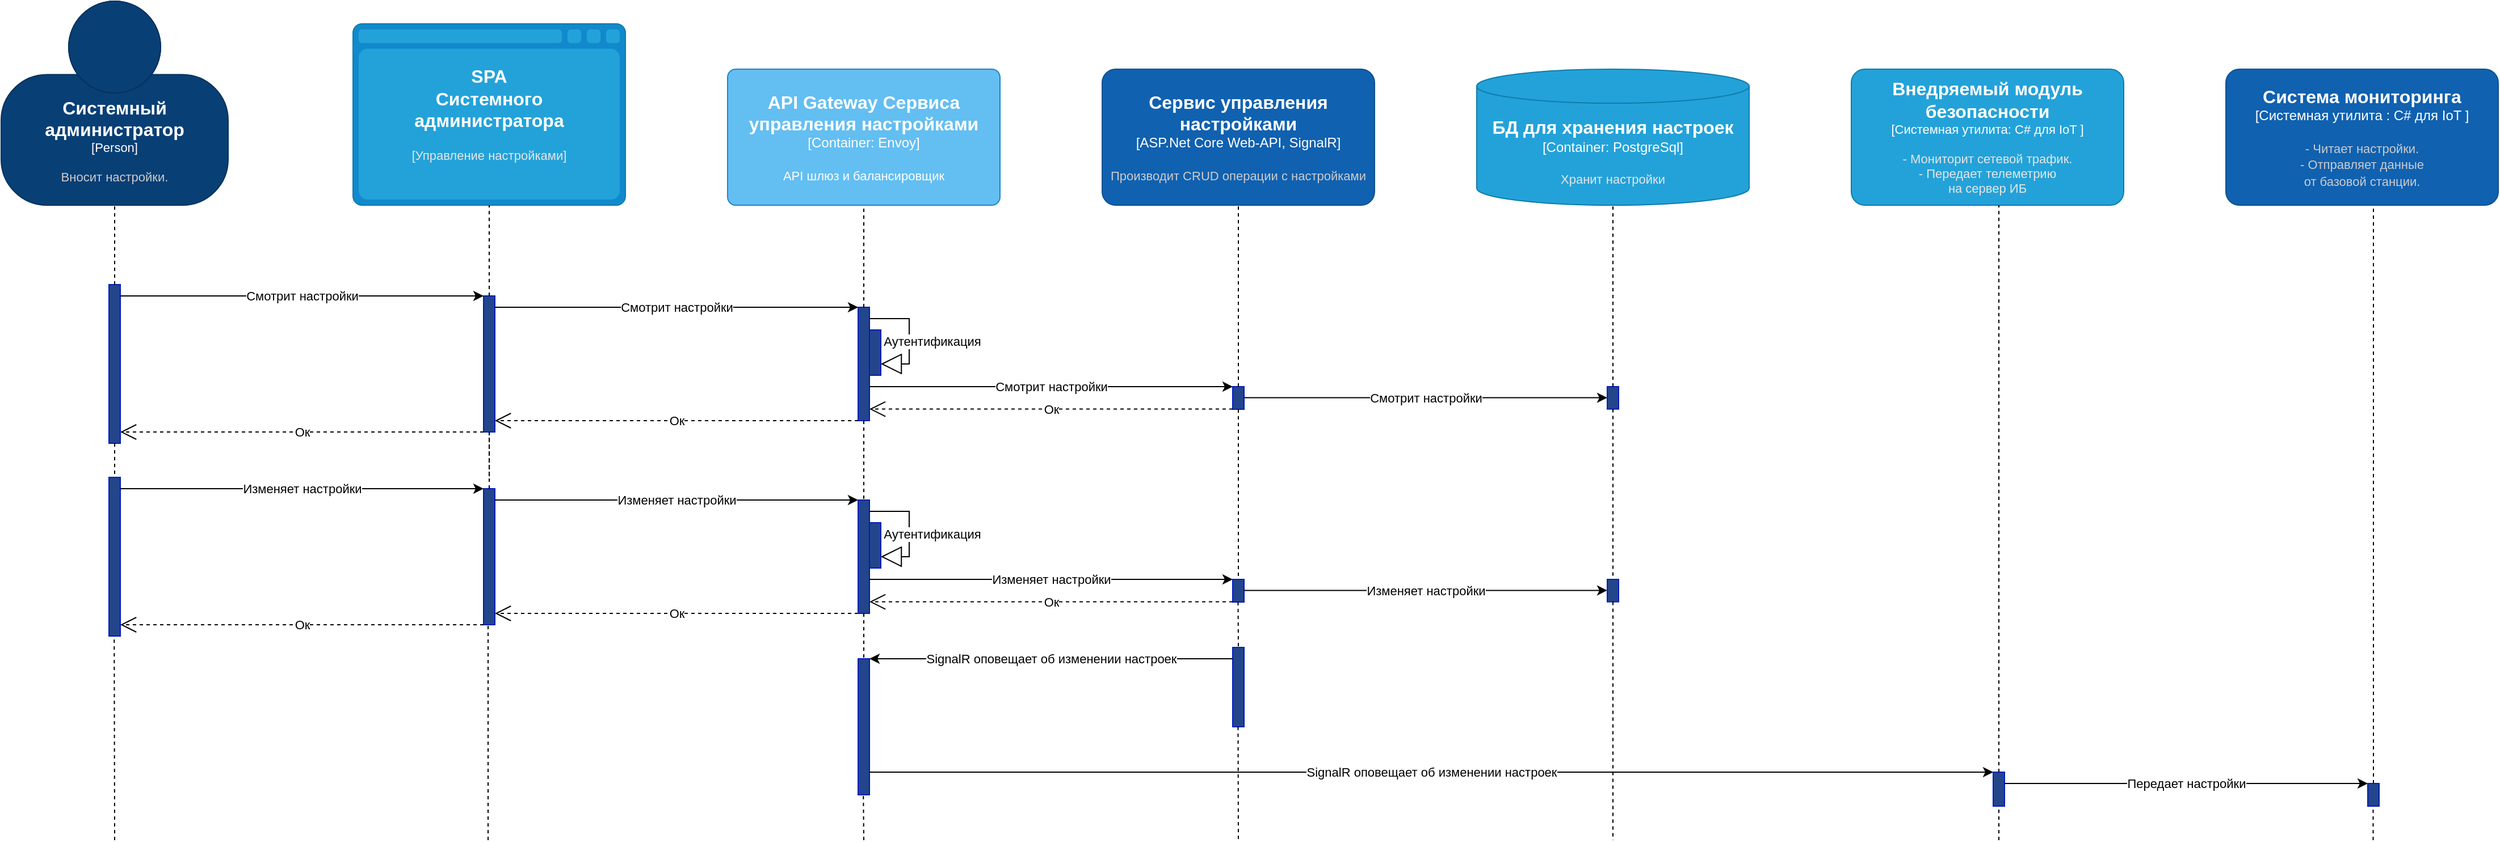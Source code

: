 <mxfile version="26.0.4">
  <diagram name="Страница — 1" id="pY1bWnm50XeqE6j7AwqM">
    <mxGraphModel dx="1593" dy="829" grid="1" gridSize="10" guides="1" tooltips="1" connect="1" arrows="1" fold="1" page="1" pageScale="1" pageWidth="827" pageHeight="1169" math="0" shadow="0">
      <root>
        <mxCell id="0" />
        <mxCell id="1" parent="0" />
        <object placeholders="1" c4Name="Cистемный администратор" c4Type="Person" c4Description="Вносит настройки." label="&lt;font style=&quot;font-size: 16px&quot;&gt;&lt;b&gt;%c4Name%&lt;/b&gt;&lt;/font&gt;&lt;div&gt;[%c4Type%]&lt;/div&gt;&lt;br&gt;&lt;div&gt;&lt;font style=&quot;font-size: 11px&quot;&gt;&lt;font color=&quot;#cccccc&quot;&gt;%c4Description%&lt;/font&gt;&lt;/div&gt;" id="sh2D33XTM4yPddAIKR61-2">
          <mxCell style="html=1;fontSize=11;dashed=0;whiteSpace=wrap;fillColor=#083F75;strokeColor=#06315C;fontColor=#ffffff;shape=mxgraph.c4.person2;align=center;metaEdit=1;points=[[0.5,0,0],[1,0.5,0],[1,0.75,0],[0.75,1,0],[0.5,1,0],[0.25,1,0],[0,0.75,0],[0,0.5,0]];resizable=0;" vertex="1" parent="1">
            <mxGeometry x="20" y="20" width="200" height="180" as="geometry" />
          </mxCell>
        </object>
        <object placeholders="1" c4Name="SPA&#xa;Системного&#xa;администратора" c4Type="" c4Technology="" c4Description="Управлениe настройками" label="&lt;font style=&quot;font-size: 16px&quot;&gt;&lt;b&gt;%c4Name%&lt;/b&gt;&lt;/font&gt;&#xa;&lt;br&gt;&lt;div&gt;&lt;font style=&quot;font-size: 11px&quot;&gt;&lt;font color=&quot;#E6E6E6&quot;&gt;[%c4Description%]&lt;/font&gt;&lt;/div&gt;" id="sh2D33XTM4yPddAIKR61-3">
          <mxCell style="shape=mxgraph.c4.webBrowserContainer2;whiteSpace=wrap;html=1;boundedLbl=1;rounded=0;labelBackgroundColor=none;strokeColor=#118ACD;fillColor=#23A2D9;strokeColor=#118ACD;strokeColor2=#0E7DAD;fontSize=12;fontColor=#ffffff;align=center;metaEdit=1;points=[[0.5,0,0],[1,0.25,0],[1,0.5,0],[1,0.75,0],[0.5,1,0],[0,0.75,0],[0,0.5,0],[0,0.25,0]];resizable=0;" vertex="1" parent="1">
            <mxGeometry x="330" y="40" width="240" height="160" as="geometry" />
          </mxCell>
        </object>
        <object placeholders="1" c4Name="API Gateway Сервиса&#xa;управления настройками " c4Type="Container" c4Technology="Envoy" c4Description="API шлюз и балансировщик" label="&lt;font style=&quot;font-size: 16px&quot;&gt;&lt;b&gt;%c4Name%&lt;/b&gt;&lt;/font&gt;&lt;div&gt;[%c4Type%: %c4Technology%]&lt;/div&gt;&lt;br&gt;&lt;div&gt;&lt;font style=&quot;font-size: 11px&quot;&gt;%c4Description%&lt;/font&gt;&lt;/div&gt;" id="sh2D33XTM4yPddAIKR61-4">
          <mxCell style="rounded=1;whiteSpace=wrap;html=1;labelBackgroundColor=none;fillColor=#63BEF2;fontColor=#ffffff;align=center;arcSize=6;strokeColor=#2086C9;metaEdit=1;resizable=0;points=[[0.25,0,0],[0.5,0,0],[0.75,0,0],[1,0.25,0],[1,0.5,0],[1,0.75,0],[0.75,1,0],[0.5,1,0],[0.25,1,0],[0,0.75,0],[0,0.5,0],[0,0.25,0]];" vertex="1" parent="1">
            <mxGeometry x="660" y="80" width="240" height="120" as="geometry" />
          </mxCell>
        </object>
        <object placeholders="1" c4Name="Сервис управления настройками" c4Type="ASP.Net Core Web-API, SignalR" c4Description="Производит CRUD операции с настройками" label="&lt;font style=&quot;font-size: 16px&quot;&gt;&lt;b&gt;%c4Name%&lt;/b&gt;&lt;/font&gt;&lt;div&gt;[%c4Type%]&lt;/div&gt;&lt;br&gt;&lt;div&gt;&lt;font style=&quot;font-size: 11px&quot;&gt;&lt;font color=&quot;#cccccc&quot;&gt;%c4Description%&lt;/font&gt;&lt;/div&gt;" id="sh2D33XTM4yPddAIKR61-5">
          <mxCell style="rounded=1;whiteSpace=wrap;html=1;labelBackgroundColor=none;fillColor=#1061B0;fontColor=#ffffff;align=center;arcSize=10;strokeColor=#0D5091;metaEdit=1;resizable=0;points=[[0.25,0,0],[0.5,0,0],[0.75,0,0],[1,0.25,0],[1,0.5,0],[1,0.75,0],[0.75,1,0],[0.5,1,0],[0.25,1,0],[0,0.75,0],[0,0.5,0],[0,0.25,0]];" vertex="1" parent="1">
            <mxGeometry x="990" y="80" width="240" height="120" as="geometry" />
          </mxCell>
        </object>
        <object placeholders="1" c4Name="БД для хранения настроек" c4Type="Container" c4Technology="PostgreSql" c4Description="Хранит настройки" label="&lt;font style=&quot;font-size: 16px&quot;&gt;&lt;b&gt;%c4Name%&lt;/b&gt;&lt;/font&gt;&lt;div&gt;[%c4Type%:&amp;nbsp;%c4Technology%]&lt;/div&gt;&lt;br&gt;&lt;div&gt;&lt;font style=&quot;font-size: 11px&quot;&gt;&lt;font color=&quot;#E6E6E6&quot;&gt;%c4Description%&lt;/font&gt;&lt;/div&gt;" id="sh2D33XTM4yPddAIKR61-6">
          <mxCell style="shape=cylinder3;size=15;whiteSpace=wrap;html=1;boundedLbl=1;rounded=0;labelBackgroundColor=none;fillColor=#23A2D9;fontSize=12;fontColor=#ffffff;align=center;strokeColor=#0E7DAD;metaEdit=1;points=[[0.5,0,0],[1,0.25,0],[1,0.5,0],[1,0.75,0],[0.5,1,0],[0,0.75,0],[0,0.5,0],[0,0.25,0]];resizable=0;" vertex="1" parent="1">
            <mxGeometry x="1320" y="80" width="240" height="120" as="geometry" />
          </mxCell>
        </object>
        <object placeholders="1" c4Name="Внедряемый модуль безопасности" c4Type="Системная утилита" c4Technology="C# для IoT " c4Description="- Мониторит сетевой трафик.&#xa;- Передает телеметрию&#xa;на сервер ИБ" label="&lt;font style=&quot;font-size: 16px&quot;&gt;&lt;b&gt;%c4Name%&lt;/b&gt;&lt;/font&gt;&lt;div&gt;[%c4Type%: %c4Technology%]&lt;/div&gt;&lt;br&gt;&lt;div&gt;&lt;font style=&quot;font-size: 11px&quot;&gt;&lt;font color=&quot;#E6E6E6&quot;&gt;%c4Description%&lt;/font&gt;&lt;/div&gt;" id="sh2D33XTM4yPddAIKR61-7">
          <mxCell style="rounded=1;whiteSpace=wrap;html=1;fontSize=11;labelBackgroundColor=none;fillColor=#23A2D9;fontColor=#ffffff;align=center;arcSize=10;strokeColor=#0E7DAD;metaEdit=1;resizable=0;points=[[0.25,0,0],[0.5,0,0],[0.75,0,0],[1,0.25,0],[1,0.5,0],[1,0.75,0],[0.75,1,0],[0.5,1,0],[0.25,1,0],[0,0.75,0],[0,0.5,0],[0,0.25,0]];" vertex="1" parent="1">
            <mxGeometry x="1650" y="80" width="240" height="120" as="geometry" />
          </mxCell>
        </object>
        <object placeholders="1" c4Name="Система мониторинга" c4Type="Системная утилита : C# для IoT " c4Description="- Читает настройки.&#xa;- Отправляет данные&#xa;от базовой станции." label="&lt;font style=&quot;font-size: 16px&quot;&gt;&lt;b&gt;%c4Name%&lt;/b&gt;&lt;/font&gt;&lt;div&gt;[%c4Type%]&lt;/div&gt;&lt;br&gt;&lt;div&gt;&lt;font style=&quot;font-size: 11px&quot;&gt;&lt;font color=&quot;#cccccc&quot;&gt;%c4Description%&lt;/font&gt;&lt;/div&gt;" id="sh2D33XTM4yPddAIKR61-8">
          <mxCell style="rounded=1;whiteSpace=wrap;html=1;labelBackgroundColor=none;fillColor=#1061B0;fontColor=#ffffff;align=center;arcSize=10;strokeColor=#0D5091;metaEdit=1;resizable=0;points=[[0.25,0,0],[0.5,0,0],[0.75,0,0],[1,0.25,0],[1,0.5,0],[1,0.75,0],[0.75,1,0],[0.5,1,0],[0.25,1,0],[0,0.75,0],[0,0.5,0],[0,0.25,0]];" vertex="1" parent="1">
            <mxGeometry x="1980" y="80" width="240" height="120" as="geometry" />
          </mxCell>
        </object>
        <mxCell id="sh2D33XTM4yPddAIKR61-9" value="" style="html=1;points=[[0,0,0,0,5],[0,1,0,0,-5],[1,0,0,0,5],[1,1,0,0,-5]];perimeter=orthogonalPerimeter;outlineConnect=0;targetShapes=umlLifeline;portConstraint=eastwest;newEdgeStyle={&quot;curved&quot;:0,&quot;rounded&quot;:0};fillColor=light-dark(#23458b, #6db2ff);fontColor=#ffffff;strokeColor=#001DBC;" vertex="1" parent="1">
          <mxGeometry x="115" y="270" width="10" height="140" as="geometry" />
        </mxCell>
        <mxCell id="sh2D33XTM4yPddAIKR61-10" value="" style="endArrow=none;dashed=1;html=1;rounded=0;entryX=0.5;entryY=1;entryDx=0;entryDy=0;entryPerimeter=0;" edge="1" parent="1" source="sh2D33XTM4yPddAIKR61-9" target="sh2D33XTM4yPddAIKR61-2">
          <mxGeometry width="50" height="50" relative="1" as="geometry">
            <mxPoint x="120" y="260" as="sourcePoint" />
            <mxPoint x="120" y="200" as="targetPoint" />
          </mxGeometry>
        </mxCell>
        <mxCell id="sh2D33XTM4yPddAIKR61-11" value="" style="endArrow=none;dashed=1;html=1;rounded=0;" edge="1" parent="1" source="sh2D33XTM4yPddAIKR61-9">
          <mxGeometry width="50" height="50" relative="1" as="geometry">
            <mxPoint x="130" y="280" as="sourcePoint" />
            <mxPoint x="120" y="440" as="targetPoint" />
          </mxGeometry>
        </mxCell>
        <mxCell id="sh2D33XTM4yPddAIKR61-12" value="" style="endArrow=classic;html=1;rounded=0;" edge="1" parent="1">
          <mxGeometry relative="1" as="geometry">
            <mxPoint x="125" y="280" as="sourcePoint" />
            <mxPoint x="445" y="280.0" as="targetPoint" />
          </mxGeometry>
        </mxCell>
        <mxCell id="sh2D33XTM4yPddAIKR61-13" value="Смотрит настройки" style="edgeLabel;resizable=0;html=1;;align=center;verticalAlign=middle;" connectable="0" vertex="1" parent="sh2D33XTM4yPddAIKR61-12">
          <mxGeometry relative="1" as="geometry" />
        </mxCell>
        <mxCell id="sh2D33XTM4yPddAIKR61-15" value="" style="html=1;points=[[0,0,0,0,5],[0,1,0,0,-5],[1,0,0,0,5],[1,1,0,0,-5]];perimeter=orthogonalPerimeter;outlineConnect=0;targetShapes=umlLifeline;portConstraint=eastwest;newEdgeStyle={&quot;curved&quot;:0,&quot;rounded&quot;:0};fillColor=light-dark(#23458b, #6db2ff);fontColor=#ffffff;strokeColor=#001DBC;" vertex="1" parent="1">
          <mxGeometry x="445" y="280" width="10" height="120" as="geometry" />
        </mxCell>
        <mxCell id="sh2D33XTM4yPddAIKR61-16" value="" style="endArrow=none;dashed=1;html=1;rounded=0;entryX=0.5;entryY=1;entryDx=0;entryDy=0;entryPerimeter=0;" edge="1" parent="1" source="sh2D33XTM4yPddAIKR61-15">
          <mxGeometry width="50" height="50" relative="1" as="geometry">
            <mxPoint x="450" y="260" as="sourcePoint" />
            <mxPoint x="450" y="200" as="targetPoint" />
          </mxGeometry>
        </mxCell>
        <mxCell id="sh2D33XTM4yPddAIKR61-17" value="" style="endArrow=none;dashed=1;html=1;rounded=0;" edge="1" parent="1" source="sh2D33XTM4yPddAIKR61-15">
          <mxGeometry width="50" height="50" relative="1" as="geometry">
            <mxPoint x="460" y="280" as="sourcePoint" />
            <mxPoint x="450" y="440" as="targetPoint" />
          </mxGeometry>
        </mxCell>
        <mxCell id="sh2D33XTM4yPddAIKR61-18" value="Ок" style="endArrow=open;endSize=12;dashed=1;html=1;rounded=0;" edge="1" parent="1">
          <mxGeometry width="160" relative="1" as="geometry">
            <mxPoint x="445" y="400" as="sourcePoint" />
            <mxPoint x="125" y="400" as="targetPoint" />
          </mxGeometry>
        </mxCell>
        <mxCell id="sh2D33XTM4yPddAIKR61-19" value="" style="endArrow=classic;html=1;rounded=0;" edge="1" parent="1">
          <mxGeometry relative="1" as="geometry">
            <mxPoint x="455" y="290" as="sourcePoint" />
            <mxPoint x="775" y="290.0" as="targetPoint" />
          </mxGeometry>
        </mxCell>
        <mxCell id="sh2D33XTM4yPddAIKR61-20" value="Смотрит настройки" style="edgeLabel;resizable=0;html=1;;align=center;verticalAlign=middle;" connectable="0" vertex="1" parent="sh2D33XTM4yPddAIKR61-19">
          <mxGeometry relative="1" as="geometry" />
        </mxCell>
        <mxCell id="sh2D33XTM4yPddAIKR61-21" value="" style="html=1;points=[[0,0,0,0,5],[0,1,0,0,-5],[1,0,0,0,5],[1,1,0,0,-5]];perimeter=orthogonalPerimeter;outlineConnect=0;targetShapes=umlLifeline;portConstraint=eastwest;newEdgeStyle={&quot;curved&quot;:0,&quot;rounded&quot;:0};fillColor=light-dark(#23458b, #6db2ff);fontColor=#ffffff;strokeColor=#001DBC;" vertex="1" parent="1">
          <mxGeometry x="775" y="290" width="10" height="100" as="geometry" />
        </mxCell>
        <mxCell id="sh2D33XTM4yPddAIKR61-22" value="" style="endArrow=none;dashed=1;html=1;rounded=0;entryX=0.5;entryY=1;entryDx=0;entryDy=0;entryPerimeter=0;" edge="1" parent="1" source="sh2D33XTM4yPddAIKR61-21">
          <mxGeometry width="50" height="50" relative="1" as="geometry">
            <mxPoint x="780" y="260" as="sourcePoint" />
            <mxPoint x="780" y="200" as="targetPoint" />
          </mxGeometry>
        </mxCell>
        <mxCell id="sh2D33XTM4yPddAIKR61-23" value="" style="endArrow=none;dashed=1;html=1;rounded=0;" edge="1" parent="1" source="sh2D33XTM4yPddAIKR61-21" target="sh2D33XTM4yPddAIKR61-47">
          <mxGeometry width="50" height="50" relative="1" as="geometry">
            <mxPoint x="790" y="280" as="sourcePoint" />
            <mxPoint x="780" y="440" as="targetPoint" />
          </mxGeometry>
        </mxCell>
        <mxCell id="sh2D33XTM4yPddAIKR61-24" value="" style="html=1;points=[[0,0,0,0,5],[0,1,0,0,-5],[1,0,0,0,5],[1,1,0,0,-5]];perimeter=orthogonalPerimeter;outlineConnect=0;targetShapes=umlLifeline;portConstraint=eastwest;newEdgeStyle={&quot;curved&quot;:0,&quot;rounded&quot;:0};fillColor=light-dark(#23458b, #6db2ff);fontColor=#ffffff;strokeColor=#001DBC;" vertex="1" parent="1">
          <mxGeometry x="785" y="310" width="10" height="40" as="geometry" />
        </mxCell>
        <mxCell id="sh2D33XTM4yPddAIKR61-25" value="Аутентификация" style="endArrow=block;endSize=16;endFill=0;html=1;rounded=0;" edge="1" parent="1" target="sh2D33XTM4yPddAIKR61-24">
          <mxGeometry x="0.1" y="20" width="160" relative="1" as="geometry">
            <mxPoint x="785" y="300" as="sourcePoint" />
            <mxPoint x="820" y="380" as="targetPoint" />
            <Array as="points">
              <mxPoint x="820" y="300" />
              <mxPoint x="820" y="340" />
            </Array>
            <mxPoint as="offset" />
          </mxGeometry>
        </mxCell>
        <mxCell id="sh2D33XTM4yPddAIKR61-26" value="" style="endArrow=classic;html=1;rounded=0;" edge="1" parent="1">
          <mxGeometry relative="1" as="geometry">
            <mxPoint x="785" y="360" as="sourcePoint" />
            <mxPoint x="1105" y="360.0" as="targetPoint" />
          </mxGeometry>
        </mxCell>
        <mxCell id="sh2D33XTM4yPddAIKR61-27" value="Смотрит настройки" style="edgeLabel;resizable=0;html=1;;align=center;verticalAlign=middle;" connectable="0" vertex="1" parent="sh2D33XTM4yPddAIKR61-26">
          <mxGeometry relative="1" as="geometry" />
        </mxCell>
        <mxCell id="sh2D33XTM4yPddAIKR61-28" value="" style="html=1;points=[[0,0,0,0,5],[0,1,0,0,-5],[1,0,0,0,5],[1,1,0,0,-5]];perimeter=orthogonalPerimeter;outlineConnect=0;targetShapes=umlLifeline;portConstraint=eastwest;newEdgeStyle={&quot;curved&quot;:0,&quot;rounded&quot;:0};fillColor=light-dark(#23458b, #6db2ff);fontColor=#ffffff;strokeColor=#001DBC;" vertex="1" parent="1">
          <mxGeometry x="1105" y="360" width="10" height="20" as="geometry" />
        </mxCell>
        <mxCell id="sh2D33XTM4yPddAIKR61-29" value="" style="endArrow=none;dashed=1;html=1;rounded=0;entryX=0.5;entryY=1;entryDx=0;entryDy=0;entryPerimeter=0;" edge="1" parent="1" source="sh2D33XTM4yPddAIKR61-28">
          <mxGeometry width="50" height="50" relative="1" as="geometry">
            <mxPoint x="1110" y="260" as="sourcePoint" />
            <mxPoint x="1110" y="200" as="targetPoint" />
          </mxGeometry>
        </mxCell>
        <mxCell id="sh2D33XTM4yPddAIKR61-30" value="" style="endArrow=none;dashed=1;html=1;rounded=0;" edge="1" parent="1" source="sh2D33XTM4yPddAIKR61-28" target="sh2D33XTM4yPddAIKR61-52">
          <mxGeometry width="50" height="50" relative="1" as="geometry">
            <mxPoint x="1120" y="280" as="sourcePoint" />
            <mxPoint x="1110" y="440" as="targetPoint" />
          </mxGeometry>
        </mxCell>
        <mxCell id="sh2D33XTM4yPddAIKR61-31" value="" style="endArrow=classic;html=1;rounded=0;" edge="1" parent="1">
          <mxGeometry relative="1" as="geometry">
            <mxPoint x="1115" y="369.81" as="sourcePoint" />
            <mxPoint x="1435" y="369.81" as="targetPoint" />
          </mxGeometry>
        </mxCell>
        <mxCell id="sh2D33XTM4yPddAIKR61-32" value="Смотрит настройки" style="edgeLabel;resizable=0;html=1;;align=center;verticalAlign=middle;" connectable="0" vertex="1" parent="sh2D33XTM4yPddAIKR61-31">
          <mxGeometry relative="1" as="geometry" />
        </mxCell>
        <mxCell id="sh2D33XTM4yPddAIKR61-33" value="" style="html=1;points=[[0,0,0,0,5],[0,1,0,0,-5],[1,0,0,0,5],[1,1,0,0,-5]];perimeter=orthogonalPerimeter;outlineConnect=0;targetShapes=umlLifeline;portConstraint=eastwest;newEdgeStyle={&quot;curved&quot;:0,&quot;rounded&quot;:0};fillColor=light-dark(#23458b, #6db2ff);fontColor=#ffffff;strokeColor=#001DBC;" vertex="1" parent="1">
          <mxGeometry x="1435" y="360" width="10" height="19.81" as="geometry" />
        </mxCell>
        <mxCell id="sh2D33XTM4yPddAIKR61-34" value="" style="endArrow=none;dashed=1;html=1;rounded=0;entryX=0.5;entryY=1;entryDx=0;entryDy=0;entryPerimeter=0;" edge="1" parent="1" source="sh2D33XTM4yPddAIKR61-33" target="sh2D33XTM4yPddAIKR61-6">
          <mxGeometry width="50" height="50" relative="1" as="geometry">
            <mxPoint x="1440" y="269.81" as="sourcePoint" />
            <mxPoint x="1440" y="209.81" as="targetPoint" />
          </mxGeometry>
        </mxCell>
        <mxCell id="sh2D33XTM4yPddAIKR61-35" value="" style="endArrow=none;dashed=1;html=1;rounded=0;" edge="1" parent="1" source="sh2D33XTM4yPddAIKR61-33" target="sh2D33XTM4yPddAIKR61-55">
          <mxGeometry width="50" height="50" relative="1" as="geometry">
            <mxPoint x="1450" y="289.81" as="sourcePoint" />
            <mxPoint x="1440" y="410.18" as="targetPoint" />
          </mxGeometry>
        </mxCell>
        <mxCell id="sh2D33XTM4yPddAIKR61-36" value="Ок" style="endArrow=open;endSize=12;dashed=1;html=1;rounded=0;" edge="1" parent="1">
          <mxGeometry width="160" relative="1" as="geometry">
            <mxPoint x="1105" y="379.81" as="sourcePoint" />
            <mxPoint x="785" y="379.81" as="targetPoint" />
          </mxGeometry>
        </mxCell>
        <mxCell id="sh2D33XTM4yPddAIKR61-37" value="Ок" style="endArrow=open;endSize=12;dashed=1;html=1;rounded=0;" edge="1" parent="1">
          <mxGeometry width="160" relative="1" as="geometry">
            <mxPoint x="775" y="390" as="sourcePoint" />
            <mxPoint x="455" y="390" as="targetPoint" />
          </mxGeometry>
        </mxCell>
        <mxCell id="sh2D33XTM4yPddAIKR61-38" value="" style="html=1;points=[[0,0,0,0,5],[0,1,0,0,-5],[1,0,0,0,5],[1,1,0,0,-5]];perimeter=orthogonalPerimeter;outlineConnect=0;targetShapes=umlLifeline;portConstraint=eastwest;newEdgeStyle={&quot;curved&quot;:0,&quot;rounded&quot;:0};fillColor=light-dark(#23458b, #6db2ff);fontColor=#ffffff;strokeColor=#001DBC;" vertex="1" parent="1">
          <mxGeometry x="115" y="440" width="10" height="140" as="geometry" />
        </mxCell>
        <mxCell id="sh2D33XTM4yPddAIKR61-39" value="" style="endArrow=classic;html=1;rounded=0;" edge="1" parent="1">
          <mxGeometry relative="1" as="geometry">
            <mxPoint x="125" y="450" as="sourcePoint" />
            <mxPoint x="445" y="450.0" as="targetPoint" />
          </mxGeometry>
        </mxCell>
        <mxCell id="sh2D33XTM4yPddAIKR61-40" value="Изменяет настройки" style="edgeLabel;resizable=0;html=1;;align=center;verticalAlign=middle;" connectable="0" vertex="1" parent="sh2D33XTM4yPddAIKR61-39">
          <mxGeometry relative="1" as="geometry" />
        </mxCell>
        <mxCell id="sh2D33XTM4yPddAIKR61-41" value="" style="html=1;points=[[0,0,0,0,5],[0,1,0,0,-5],[1,0,0,0,5],[1,1,0,0,-5]];perimeter=orthogonalPerimeter;outlineConnect=0;targetShapes=umlLifeline;portConstraint=eastwest;newEdgeStyle={&quot;curved&quot;:0,&quot;rounded&quot;:0};fillColor=light-dark(#23458b, #6db2ff);fontColor=#ffffff;strokeColor=#001DBC;" vertex="1" parent="1">
          <mxGeometry x="445" y="450" width="10" height="120" as="geometry" />
        </mxCell>
        <mxCell id="sh2D33XTM4yPddAIKR61-42" value="" style="endArrow=none;dashed=1;html=1;rounded=0;" edge="1" parent="1" source="sh2D33XTM4yPddAIKR61-41">
          <mxGeometry width="50" height="50" relative="1" as="geometry">
            <mxPoint x="450" y="430" as="sourcePoint" />
            <mxPoint x="450" y="400" as="targetPoint" />
          </mxGeometry>
        </mxCell>
        <mxCell id="sh2D33XTM4yPddAIKR61-43" value="Ок" style="endArrow=open;endSize=12;dashed=1;html=1;rounded=0;" edge="1" parent="1">
          <mxGeometry width="160" relative="1" as="geometry">
            <mxPoint x="445" y="570" as="sourcePoint" />
            <mxPoint x="125" y="570" as="targetPoint" />
          </mxGeometry>
        </mxCell>
        <mxCell id="sh2D33XTM4yPddAIKR61-44" value="" style="endArrow=classic;html=1;rounded=0;" edge="1" parent="1">
          <mxGeometry relative="1" as="geometry">
            <mxPoint x="455" y="460" as="sourcePoint" />
            <mxPoint x="775" y="460.0" as="targetPoint" />
          </mxGeometry>
        </mxCell>
        <mxCell id="sh2D33XTM4yPddAIKR61-45" value="Изменяет&amp;nbsp;настройки" style="edgeLabel;resizable=0;html=1;;align=center;verticalAlign=middle;" connectable="0" vertex="1" parent="sh2D33XTM4yPddAIKR61-44">
          <mxGeometry relative="1" as="geometry" />
        </mxCell>
        <mxCell id="sh2D33XTM4yPddAIKR61-46" value="Ок" style="endArrow=open;endSize=12;dashed=1;html=1;rounded=0;" edge="1" parent="1">
          <mxGeometry width="160" relative="1" as="geometry">
            <mxPoint x="775" y="560" as="sourcePoint" />
            <mxPoint x="455" y="560" as="targetPoint" />
          </mxGeometry>
        </mxCell>
        <mxCell id="sh2D33XTM4yPddAIKR61-47" value="" style="html=1;points=[[0,0,0,0,5],[0,1,0,0,-5],[1,0,0,0,5],[1,1,0,0,-5]];perimeter=orthogonalPerimeter;outlineConnect=0;targetShapes=umlLifeline;portConstraint=eastwest;newEdgeStyle={&quot;curved&quot;:0,&quot;rounded&quot;:0};fillColor=light-dark(#23458b, #6db2ff);fontColor=#ffffff;strokeColor=#001DBC;" vertex="1" parent="1">
          <mxGeometry x="775" y="460" width="10" height="100" as="geometry" />
        </mxCell>
        <mxCell id="sh2D33XTM4yPddAIKR61-48" value="" style="html=1;points=[[0,0,0,0,5],[0,1,0,0,-5],[1,0,0,0,5],[1,1,0,0,-5]];perimeter=orthogonalPerimeter;outlineConnect=0;targetShapes=umlLifeline;portConstraint=eastwest;newEdgeStyle={&quot;curved&quot;:0,&quot;rounded&quot;:0};fillColor=light-dark(#23458b, #6db2ff);fontColor=#ffffff;strokeColor=#001DBC;" vertex="1" parent="1">
          <mxGeometry x="785" y="480" width="10" height="40" as="geometry" />
        </mxCell>
        <mxCell id="sh2D33XTM4yPddAIKR61-49" value="Аутентификация" style="endArrow=block;endSize=16;endFill=0;html=1;rounded=0;" edge="1" parent="1" target="sh2D33XTM4yPddAIKR61-48">
          <mxGeometry x="0.1" y="20" width="160" relative="1" as="geometry">
            <mxPoint x="785" y="470" as="sourcePoint" />
            <mxPoint x="820" y="550" as="targetPoint" />
            <Array as="points">
              <mxPoint x="820" y="470" />
              <mxPoint x="820" y="510" />
            </Array>
            <mxPoint as="offset" />
          </mxGeometry>
        </mxCell>
        <mxCell id="sh2D33XTM4yPddAIKR61-50" value="" style="endArrow=classic;html=1;rounded=0;" edge="1" parent="1">
          <mxGeometry relative="1" as="geometry">
            <mxPoint x="785" y="530" as="sourcePoint" />
            <mxPoint x="1105" y="530.0" as="targetPoint" />
          </mxGeometry>
        </mxCell>
        <mxCell id="sh2D33XTM4yPddAIKR61-51" value="Изменяет&amp;nbsp;настройки" style="edgeLabel;resizable=0;html=1;;align=center;verticalAlign=middle;" connectable="0" vertex="1" parent="sh2D33XTM4yPddAIKR61-50">
          <mxGeometry relative="1" as="geometry" />
        </mxCell>
        <mxCell id="sh2D33XTM4yPddAIKR61-52" value="" style="html=1;points=[[0,0,0,0,5],[0,1,0,0,-5],[1,0,0,0,5],[1,1,0,0,-5]];perimeter=orthogonalPerimeter;outlineConnect=0;targetShapes=umlLifeline;portConstraint=eastwest;newEdgeStyle={&quot;curved&quot;:0,&quot;rounded&quot;:0};fillColor=light-dark(#23458b, #6db2ff);fontColor=#ffffff;strokeColor=#001DBC;" vertex="1" parent="1">
          <mxGeometry x="1105" y="530" width="10" height="20" as="geometry" />
        </mxCell>
        <mxCell id="sh2D33XTM4yPddAIKR61-53" value="" style="endArrow=classic;html=1;rounded=0;" edge="1" parent="1">
          <mxGeometry relative="1" as="geometry">
            <mxPoint x="1115" y="539.71" as="sourcePoint" />
            <mxPoint x="1435" y="539.71" as="targetPoint" />
          </mxGeometry>
        </mxCell>
        <mxCell id="sh2D33XTM4yPddAIKR61-54" value="Изменяет&amp;nbsp;настройки" style="edgeLabel;resizable=0;html=1;;align=center;verticalAlign=middle;" connectable="0" vertex="1" parent="sh2D33XTM4yPddAIKR61-53">
          <mxGeometry relative="1" as="geometry" />
        </mxCell>
        <mxCell id="sh2D33XTM4yPddAIKR61-55" value="" style="html=1;points=[[0,0,0,0,5],[0,1,0,0,-5],[1,0,0,0,5],[1,1,0,0,-5]];perimeter=orthogonalPerimeter;outlineConnect=0;targetShapes=umlLifeline;portConstraint=eastwest;newEdgeStyle={&quot;curved&quot;:0,&quot;rounded&quot;:0};fillColor=light-dark(#23458b, #6db2ff);fontColor=#ffffff;strokeColor=#001DBC;" vertex="1" parent="1">
          <mxGeometry x="1435" y="530" width="10" height="19.81" as="geometry" />
        </mxCell>
        <mxCell id="sh2D33XTM4yPddAIKR61-56" value="" style="endArrow=none;dashed=1;html=1;rounded=0;" edge="1" parent="1" source="sh2D33XTM4yPddAIKR61-55">
          <mxGeometry width="50" height="50" relative="1" as="geometry">
            <mxPoint x="1450" y="459.81" as="sourcePoint" />
            <mxPoint x="1440" y="760" as="targetPoint" />
          </mxGeometry>
        </mxCell>
        <mxCell id="sh2D33XTM4yPddAIKR61-57" value="Ок" style="endArrow=open;endSize=12;dashed=1;html=1;rounded=0;" edge="1" parent="1">
          <mxGeometry width="160" relative="1" as="geometry">
            <mxPoint x="1105" y="549.81" as="sourcePoint" />
            <mxPoint x="785" y="549.81" as="targetPoint" />
          </mxGeometry>
        </mxCell>
        <mxCell id="sh2D33XTM4yPddAIKR61-58" value="" style="endArrow=none;dashed=1;html=1;rounded=0;" edge="1" parent="1" target="sh2D33XTM4yPddAIKR61-59">
          <mxGeometry width="50" height="50" relative="1" as="geometry">
            <mxPoint x="780" y="560" as="sourcePoint" />
            <mxPoint x="780" y="610" as="targetPoint" />
          </mxGeometry>
        </mxCell>
        <mxCell id="sh2D33XTM4yPddAIKR61-59" value="" style="html=1;points=[[0,0,0,0,5],[0,1,0,0,-5],[1,0,0,0,5],[1,1,0,0,-5]];perimeter=orthogonalPerimeter;outlineConnect=0;targetShapes=umlLifeline;portConstraint=eastwest;newEdgeStyle={&quot;curved&quot;:0,&quot;rounded&quot;:0};fillColor=light-dark(#23458b, #6db2ff);fontColor=#ffffff;strokeColor=#001DBC;" vertex="1" parent="1">
          <mxGeometry x="775" y="600" width="10" height="120" as="geometry" />
        </mxCell>
        <mxCell id="sh2D33XTM4yPddAIKR61-62" value="" style="endArrow=classic;html=1;rounded=0;" edge="1" parent="1" target="sh2D33XTM4yPddAIKR61-69">
          <mxGeometry relative="1" as="geometry">
            <mxPoint x="785" y="700" as="sourcePoint" />
            <mxPoint x="1680" y="700" as="targetPoint" />
          </mxGeometry>
        </mxCell>
        <mxCell id="sh2D33XTM4yPddAIKR61-63" value="SignalR оповещает об изменении настроек" style="edgeLabel;resizable=0;html=1;;align=center;verticalAlign=middle;" connectable="0" vertex="1" parent="sh2D33XTM4yPddAIKR61-62">
          <mxGeometry relative="1" as="geometry" />
        </mxCell>
        <mxCell id="sh2D33XTM4yPddAIKR61-64" value="" style="endArrow=none;dashed=1;html=1;rounded=0;entryX=0.5;entryY=1;entryDx=0;entryDy=0;entryPerimeter=0;" edge="1" parent="1" source="sh2D33XTM4yPddAIKR61-69">
          <mxGeometry width="50" height="50" relative="1" as="geometry">
            <mxPoint x="1780" y="680" as="sourcePoint" />
            <mxPoint x="1780" y="200" as="targetPoint" />
          </mxGeometry>
        </mxCell>
        <mxCell id="sh2D33XTM4yPddAIKR61-65" value="" style="endArrow=none;dashed=1;html=1;rounded=0;entryX=0.5;entryY=1;entryDx=0;entryDy=0;entryPerimeter=0;" edge="1" parent="1" source="sh2D33XTM4yPddAIKR61-72">
          <mxGeometry width="50" height="50" relative="1" as="geometry">
            <mxPoint x="2110" y="690" as="sourcePoint" />
            <mxPoint x="2110" y="200" as="targetPoint" />
          </mxGeometry>
        </mxCell>
        <mxCell id="sh2D33XTM4yPddAIKR61-66" value="" style="endArrow=none;dashed=1;html=1;rounded=0;" edge="1" parent="1" target="sh2D33XTM4yPddAIKR61-41">
          <mxGeometry width="50" height="50" relative="1" as="geometry">
            <mxPoint x="449" y="760" as="sourcePoint" />
            <mxPoint x="449.33" y="580" as="targetPoint" />
          </mxGeometry>
        </mxCell>
        <mxCell id="sh2D33XTM4yPddAIKR61-67" value="" style="endArrow=none;dashed=1;html=1;rounded=0;entryX=0.5;entryY=1;entryDx=0;entryDy=0;entryPerimeter=0;" edge="1" parent="1">
          <mxGeometry width="50" height="50" relative="1" as="geometry">
            <mxPoint x="120" y="760" as="sourcePoint" />
            <mxPoint x="119.62" y="580" as="targetPoint" />
          </mxGeometry>
        </mxCell>
        <mxCell id="sh2D33XTM4yPddAIKR61-68" value="" style="endArrow=none;dashed=1;html=1;rounded=0;entryX=0.5;entryY=1;entryDx=0;entryDy=0;entryPerimeter=0;" edge="1" parent="1">
          <mxGeometry width="50" height="50" relative="1" as="geometry">
            <mxPoint x="780" y="760" as="sourcePoint" />
            <mxPoint x="779.62" y="720" as="targetPoint" />
          </mxGeometry>
        </mxCell>
        <mxCell id="sh2D33XTM4yPddAIKR61-69" value="" style="html=1;points=[[0,0,0,0,5],[0,1,0,0,-5],[1,0,0,0,5],[1,1,0,0,-5]];perimeter=orthogonalPerimeter;outlineConnect=0;targetShapes=umlLifeline;portConstraint=eastwest;newEdgeStyle={&quot;curved&quot;:0,&quot;rounded&quot;:0};fillColor=light-dark(#23458b, #6db2ff);fontColor=#ffffff;strokeColor=#001DBC;" vertex="1" parent="1">
          <mxGeometry x="1775" y="700" width="10" height="30" as="geometry" />
        </mxCell>
        <mxCell id="sh2D33XTM4yPddAIKR61-70" value="" style="endArrow=classic;html=1;rounded=0;" edge="1" parent="1">
          <mxGeometry relative="1" as="geometry">
            <mxPoint x="1785" y="710" as="sourcePoint" />
            <mxPoint x="2105" y="710.0" as="targetPoint" />
          </mxGeometry>
        </mxCell>
        <mxCell id="sh2D33XTM4yPddAIKR61-71" value="Передает&amp;nbsp;настройки" style="edgeLabel;resizable=0;html=1;;align=center;verticalAlign=middle;" connectable="0" vertex="1" parent="sh2D33XTM4yPddAIKR61-70">
          <mxGeometry relative="1" as="geometry" />
        </mxCell>
        <mxCell id="sh2D33XTM4yPddAIKR61-72" value="" style="html=1;points=[[0,0,0,0,5],[0,1,0,0,-5],[1,0,0,0,5],[1,1,0,0,-5]];perimeter=orthogonalPerimeter;outlineConnect=0;targetShapes=umlLifeline;portConstraint=eastwest;newEdgeStyle={&quot;curved&quot;:0,&quot;rounded&quot;:0};fillColor=light-dark(#23458b, #6db2ff);fontColor=#ffffff;strokeColor=#001DBC;" vertex="1" parent="1">
          <mxGeometry x="2105" y="710" width="10" height="20" as="geometry" />
        </mxCell>
        <mxCell id="sh2D33XTM4yPddAIKR61-73" value="" style="endArrow=none;dashed=1;html=1;rounded=0;" edge="1" parent="1">
          <mxGeometry width="50" height="50" relative="1" as="geometry">
            <mxPoint x="1780" y="760" as="sourcePoint" />
            <mxPoint x="1780" y="730" as="targetPoint" />
          </mxGeometry>
        </mxCell>
        <mxCell id="sh2D33XTM4yPddAIKR61-74" value="" style="endArrow=none;dashed=1;html=1;rounded=0;" edge="1" parent="1">
          <mxGeometry width="50" height="50" relative="1" as="geometry">
            <mxPoint x="2109.75" y="760" as="sourcePoint" />
            <mxPoint x="2109.75" y="730" as="targetPoint" />
          </mxGeometry>
        </mxCell>
        <mxCell id="sh2D33XTM4yPddAIKR61-75" value="" style="html=1;points=[[0,0,0,0,5],[0,1,0,0,-5],[1,0,0,0,5],[1,1,0,0,-5]];perimeter=orthogonalPerimeter;outlineConnect=0;targetShapes=umlLifeline;portConstraint=eastwest;newEdgeStyle={&quot;curved&quot;:0,&quot;rounded&quot;:0};fillColor=light-dark(#23458b, #6db2ff);fontColor=#ffffff;strokeColor=#001DBC;" vertex="1" parent="1">
          <mxGeometry x="1105" y="590" width="10" height="70" as="geometry" />
        </mxCell>
        <mxCell id="sh2D33XTM4yPddAIKR61-76" value="" style="endArrow=none;dashed=1;html=1;rounded=0;" edge="1" parent="1">
          <mxGeometry width="50" height="50" relative="1" as="geometry">
            <mxPoint x="1109.73" y="660" as="sourcePoint" />
            <mxPoint x="1110" y="760" as="targetPoint" />
          </mxGeometry>
        </mxCell>
        <mxCell id="sh2D33XTM4yPddAIKR61-77" value="" style="endArrow=none;dashed=1;html=1;rounded=0;" edge="1" parent="1">
          <mxGeometry width="50" height="50" relative="1" as="geometry">
            <mxPoint x="1109.73" y="550" as="sourcePoint" />
            <mxPoint x="1110" y="590" as="targetPoint" />
          </mxGeometry>
        </mxCell>
        <mxCell id="sh2D33XTM4yPddAIKR61-78" value="" style="endArrow=classic;html=1;rounded=0;" edge="1" parent="1">
          <mxGeometry relative="1" as="geometry">
            <mxPoint x="1105" y="600" as="sourcePoint" />
            <mxPoint x="785" y="600" as="targetPoint" />
          </mxGeometry>
        </mxCell>
        <mxCell id="sh2D33XTM4yPddAIKR61-79" value="SignalR оповещает об изменении настроек" style="edgeLabel;resizable=0;html=1;;align=center;verticalAlign=middle;" connectable="0" vertex="1" parent="sh2D33XTM4yPddAIKR61-78">
          <mxGeometry relative="1" as="geometry" />
        </mxCell>
      </root>
    </mxGraphModel>
  </diagram>
</mxfile>
